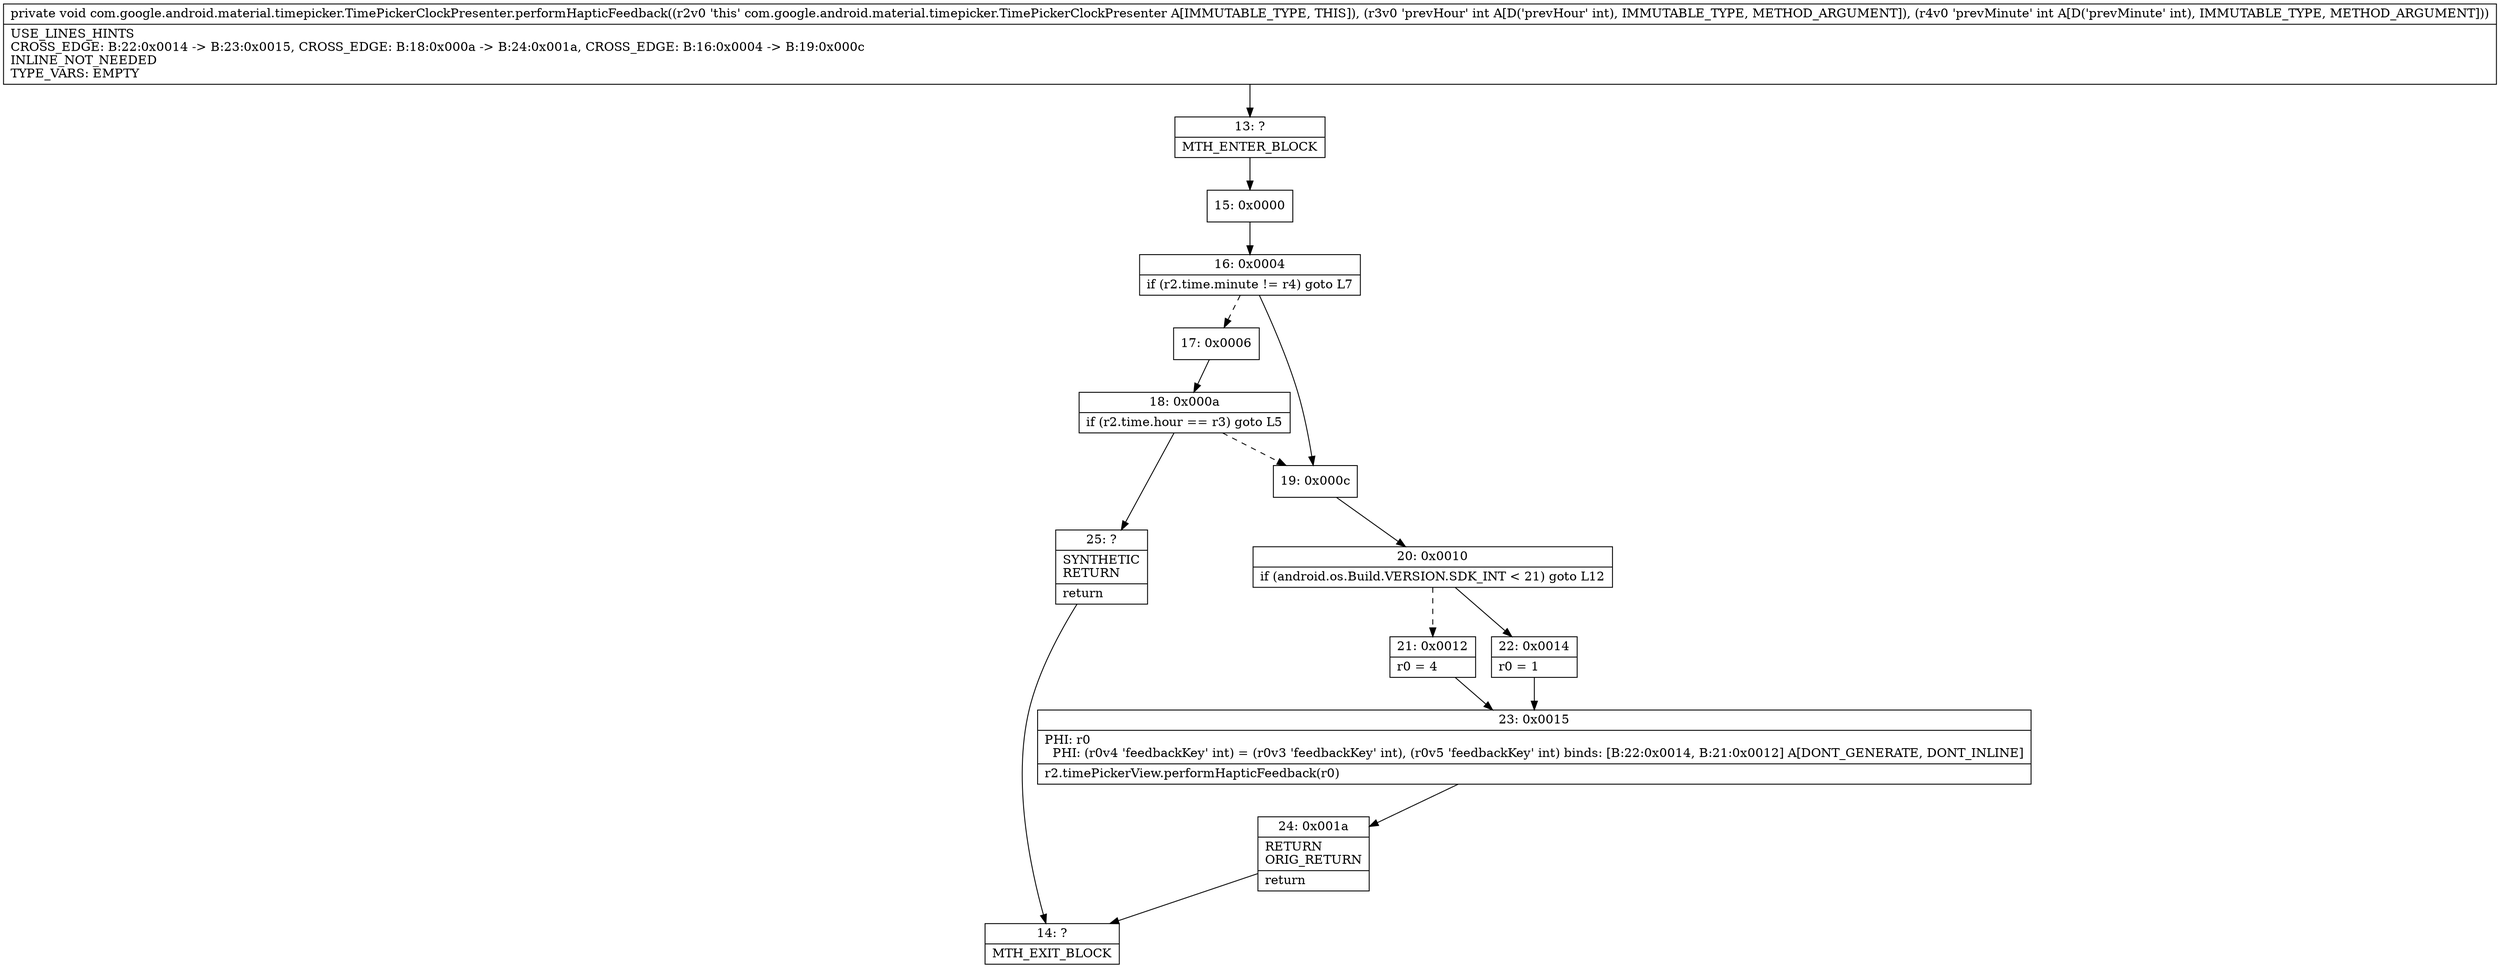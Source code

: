 digraph "CFG forcom.google.android.material.timepicker.TimePickerClockPresenter.performHapticFeedback(II)V" {
Node_13 [shape=record,label="{13\:\ ?|MTH_ENTER_BLOCK\l}"];
Node_15 [shape=record,label="{15\:\ 0x0000}"];
Node_16 [shape=record,label="{16\:\ 0x0004|if (r2.time.minute != r4) goto L7\l}"];
Node_17 [shape=record,label="{17\:\ 0x0006}"];
Node_18 [shape=record,label="{18\:\ 0x000a|if (r2.time.hour == r3) goto L5\l}"];
Node_25 [shape=record,label="{25\:\ ?|SYNTHETIC\lRETURN\l|return\l}"];
Node_14 [shape=record,label="{14\:\ ?|MTH_EXIT_BLOCK\l}"];
Node_19 [shape=record,label="{19\:\ 0x000c}"];
Node_20 [shape=record,label="{20\:\ 0x0010|if (android.os.Build.VERSION.SDK_INT \< 21) goto L12\l}"];
Node_21 [shape=record,label="{21\:\ 0x0012|r0 = 4\l}"];
Node_23 [shape=record,label="{23\:\ 0x0015|PHI: r0 \l  PHI: (r0v4 'feedbackKey' int) = (r0v3 'feedbackKey' int), (r0v5 'feedbackKey' int) binds: [B:22:0x0014, B:21:0x0012] A[DONT_GENERATE, DONT_INLINE]\l|r2.timePickerView.performHapticFeedback(r0)\l}"];
Node_24 [shape=record,label="{24\:\ 0x001a|RETURN\lORIG_RETURN\l|return\l}"];
Node_22 [shape=record,label="{22\:\ 0x0014|r0 = 1\l}"];
MethodNode[shape=record,label="{private void com.google.android.material.timepicker.TimePickerClockPresenter.performHapticFeedback((r2v0 'this' com.google.android.material.timepicker.TimePickerClockPresenter A[IMMUTABLE_TYPE, THIS]), (r3v0 'prevHour' int A[D('prevHour' int), IMMUTABLE_TYPE, METHOD_ARGUMENT]), (r4v0 'prevMinute' int A[D('prevMinute' int), IMMUTABLE_TYPE, METHOD_ARGUMENT]))  | USE_LINES_HINTS\lCROSS_EDGE: B:22:0x0014 \-\> B:23:0x0015, CROSS_EDGE: B:18:0x000a \-\> B:24:0x001a, CROSS_EDGE: B:16:0x0004 \-\> B:19:0x000c\lINLINE_NOT_NEEDED\lTYPE_VARS: EMPTY\l}"];
MethodNode -> Node_13;Node_13 -> Node_15;
Node_15 -> Node_16;
Node_16 -> Node_17[style=dashed];
Node_16 -> Node_19;
Node_17 -> Node_18;
Node_18 -> Node_19[style=dashed];
Node_18 -> Node_25;
Node_25 -> Node_14;
Node_19 -> Node_20;
Node_20 -> Node_21[style=dashed];
Node_20 -> Node_22;
Node_21 -> Node_23;
Node_23 -> Node_24;
Node_24 -> Node_14;
Node_22 -> Node_23;
}

